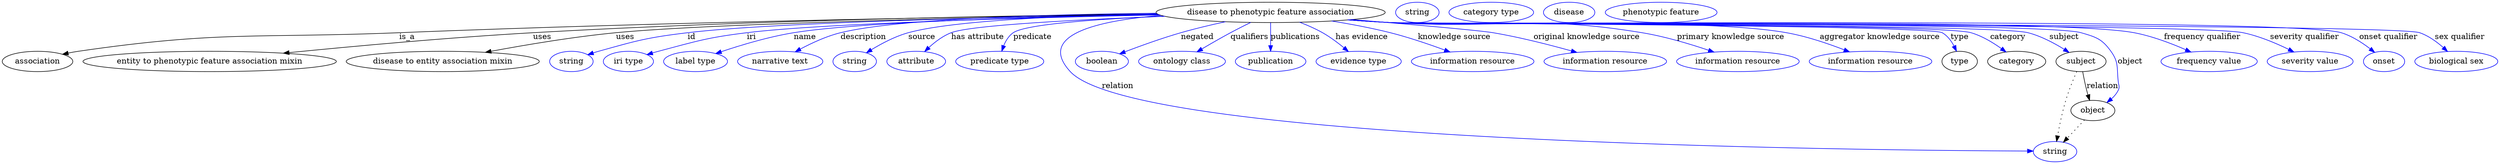 digraph {
	graph [bb="0,0,4417.8,283"];
	node [label="\N"];
	"disease to phenotypic feature association"	[height=0.5,
		label="disease to phenotypic feature association",
		pos="2244.4,265",
		width=5.6328];
	association	[height=0.5,
		pos="62.394,178",
		width=1.7332];
	"disease to phenotypic feature association" -> association	[label=is_a,
		lp="717.39,221.5",
		pos="e,106.71,190.74 2044.8,261.71 1751,257.83 1184.7,248.42 703.39,229 450.29,218.79 385.05,232.58 134.39,196 128.61,195.16 122.61,194.08 \
116.66,192.87"];
	"entity to phenotypic feature association mixin"	[height=0.5,
		pos="367.39,178",
		width=6.2286];
	"disease to phenotypic feature association" -> "entity to phenotypic feature association mixin"	[label=uses,
		lp="956.89,221.5",
		pos="e,498.09,192.66 2043.7,262.36 1787.6,259.41 1330.7,251.25 940.39,229 792.66,220.58 623.97,205.15 508.09,193.66"];
	"disease to entity association mixin"	[height=0.5,
		pos="780.39,178",
		width=4.7482];
	"disease to phenotypic feature association" -> "disease to entity association mixin"	[label=uses,
		lp="1102.9,221.5",
		pos="e,855.8,194.17 2046.2,261.16 1765.5,256.61 1266.5,246.36 1086.4,229 1011.4,221.77 926.95,207.5 865.79,196.05"];
	id	[color=blue,
		height=0.5,
		label=string,
		pos="1007.4,178",
		width=1.0652];
	"disease to phenotypic feature association" -> id	[color=blue,
		label=id,
		lp="1220.4,221.5",
		pos="e,1036.4,189.97 2045.7,261.32 1792.4,257.19 1368.8,247.72 1213.4,229 1142.2,220.42 1124.5,215.35 1055.4,196 1052.3,195.13 1049.1,\
194.16 1045.9,193.14",
		style=solid];
	iri	[color=blue,
		height=0.5,
		label="iri type",
		pos="1108.4,178",
		width=1.2277];
	"disease to phenotypic feature association" -> iri	[color=blue,
		label=iri,
		lp="1326.4,221.5",
		pos="e,1141.3,190.14 2048.1,260.48 1819,255.69 1454.3,245.73 1318.4,229 1247.6,220.29 1230.3,214.25 1161.4,196 1158,195.11 1154.5,194.13 \
1151.1,193.11",
		style=solid];
	name	[color=blue,
		height=0.5,
		label="label type",
		pos="1227.4,178",
		width=1.5707];
	"disease to phenotypic feature association" -> name	[color=blue,
		label=name,
		lp="1420.4,221.5",
		pos="e,1263.3,192.11 2046,261.26 1836.4,257.38 1519.9,248.46 1400.4,229 1356.3,221.82 1307.5,207.08 1273,195.45",
		style=solid];
	description	[color=blue,
		height=0.5,
		label="narrative text",
		pos="1377.4,178",
		width=2.0943];
	"disease to phenotypic feature association" -> description	[color=blue,
		label=description,
		lp="1523.9,221.5",
		pos="e,1403.7,195.04 2042,263.63 1853,261.67 1585.2,254.28 1483.4,229 1458.6,222.83 1432.6,210.66 1412.5,199.87",
		style=solid];
	source	[color=blue,
		height=0.5,
		label=string,
		pos="1509.4,178",
		width=1.0652];
	"disease to phenotypic feature association" -> source	[color=blue,
		label=source,
		lp="1627.4,221.5",
		pos="e,1529.9,193.32 2043.6,262.44 1887.1,259.47 1683.3,251.26 1603.4,229 1580.3,222.58 1556.6,209.87 1538.7,198.87",
		style=solid];
	"has attribute"	[color=blue,
		height=0.5,
		label=attribute,
		pos="1617.4,178",
		width=1.4443];
	"disease to phenotypic feature association" -> "has attribute"	[color=blue,
		label="has attribute",
		lp="1726.4,221.5",
		pos="e,1632.4,195.69 2057.3,258.04 1906.5,252.3 1714.2,242.5 1679.4,229 1664.7,223.28 1650.7,212.71 1639.8,202.75",
		style=solid];
	predicate	[color=blue,
		height=0.5,
		label="predicate type",
		pos="1765.4,178",
		width=2.1665];
	"disease to phenotypic feature association" -> predicate	[color=blue,
		label=predicate,
		lp="1823.4,221.5",
		pos="e,1769,196.29 2056,258.3 1941,253.3 1811.8,244.35 1789.4,229 1781.4,223.55 1776,214.7 1772.4,205.95",
		style=solid];
	relation	[color=blue,
		height=0.5,
		label=string,
		pos="3634.4,18",
		width=1.0652];
	"disease to phenotypic feature association" -> relation	[color=blue,
		label=relation,
		lp="1974.4,134.5",
		pos="e,3596,19.065 2050.8,259.57 1938.6,250.26 1830.3,225.15 1890.4,160 2008.5,31.928 3315.7,20.165 3585.8,19.103",
		style=solid];
	negated	[color=blue,
		height=0.5,
		label=boolean,
		pos="1946.4,178",
		width=1.2999];
	"disease to phenotypic feature association" -> negated	[color=blue,
		label=negated,
		lp="2114.4,221.5",
		pos="e,1977.5,191.48 2164.2,248.45 2138.8,242.97 2110.8,236.33 2085.4,229 2051.8,219.31 2014.6,205.77 1987.1,195.22",
		style=solid];
	qualifiers	[color=blue,
		height=0.5,
		label="ontology class",
		pos="2087.4,178",
		width=2.1304];
	"disease to phenotypic feature association" -> qualifiers	[color=blue,
		label=qualifiers,
		lp="2206.9,221.5",
		pos="e,2113.9,195.02 2209.1,247.2 2197.6,241.58 2184.9,235.17 2173.4,229 2156.5,219.92 2138,209.3 2122.6,200.19",
		style=solid];
	publications	[color=blue,
		height=0.5,
		label=publication,
		pos="2244.4,178",
		width=1.7332];
	"disease to phenotypic feature association" -> publications	[color=blue,
		label=publications,
		lp="2288.4,221.5",
		pos="e,2244.4,196.18 2244.4,246.8 2244.4,235.16 2244.4,219.55 2244.4,206.24",
		style=solid];
	"has evidence"	[color=blue,
		height=0.5,
		label="evidence type",
		pos="2400.4,178",
		width=2.0943];
	"disease to phenotypic feature association" -> "has evidence"	[color=blue,
		label="has evidence",
		lp="2405.9,221.5",
		pos="e,2382.1,195.69 2295.8,247.56 2309.3,242.39 2323.7,236.13 2336.4,229 2349.7,221.48 2363.3,211.34 2374.5,202.15",
		style=solid];
	"knowledge source"	[color=blue,
		height=0.5,
		label="information resource",
		pos="2602.4,178",
		width=3.015];
	"disease to phenotypic feature association" -> "knowledge source"	[color=blue,
		label="knowledge source",
		lp="2569.9,221.5",
		pos="e,2562.3,194.73 2352.4,249.72 2386,244.34 2422.9,237.43 2456.4,229 2489,220.77 2524.8,208.57 2552.8,198.28",
		style=solid];
	"original knowledge source"	[color=blue,
		height=0.5,
		label="information resource",
		pos="2837.4,178",
		width=3.015];
	"disease to phenotypic feature association" -> "original knowledge source"	[color=blue,
		label="original knowledge source",
		lp="2804.4,221.5",
		pos="e,2787.1,193.96 2388.5,252.3 2490.7,243.83 2613.8,233.15 2638.4,229 2685.7,221.01 2738.2,207.6 2777.5,196.68",
		style=solid];
	"primary knowledge source"	[color=blue,
		height=0.5,
		label="information resource",
		pos="3072.4,178",
		width=3.015];
	"disease to phenotypic feature association" -> "primary knowledge source"	[color=blue,
		label="primary knowledge source",
		lp="3059.4,221.5",
		pos="e,3030.1,194.6 2384.6,251.97 2408.5,250.14 2433.2,248.4 2456.4,247 2654.4,235.07 2706.6,261.23 2902.4,229 2942.9,222.34 2987.3,209.05 \
3020.6,197.85",
		style=solid];
	"aggregator knowledge source"	[color=blue,
		height=0.5,
		label="information resource",
		pos="3307.4,178",
		width=3.015];
	"disease to phenotypic feature association" -> "aggregator knowledge source"	[color=blue,
		label="aggregator knowledge source",
		lp="3323.9,221.5",
		pos="e,3270.2,194.93 2382.6,251.83 2407.2,249.97 2432.5,248.26 2456.4,247 2612.2,238.76 3004.7,256.12 3158.4,229 3193.6,222.78 3231.9,\
209.81 3260.8,198.63",
		style=solid];
	type	[height=0.5,
		pos="3465.4,178",
		width=0.86659];
	"disease to phenotypic feature association" -> type	[color=blue,
		label=type,
		lp="3465.4,221.5",
		pos="e,3459.7,196.14 2381.7,251.75 2406.6,249.88 2432.2,248.19 2456.4,247 2483.5,245.66 3410.8,242.43 3434.4,229 3443.6,223.75 3450.5,\
214.53 3455.3,205.42",
		style=solid];
	category	[height=0.5,
		pos="3566.4,178",
		width=1.4263];
	"disease to phenotypic feature association" -> category	[color=blue,
		label=category,
		lp="3550.9,221.5",
		pos="e,3547.5,194.76 2381.7,251.73 2406.6,249.87 2432.2,248.18 2456.4,247 2513.5,244.21 3430.5,245.09 3485.4,229 3504.9,223.29 3524.3,\
211.54 3539.3,200.86",
		style=solid];
	subject	[height=0.5,
		pos="3680.4,178",
		width=1.2277];
	"disease to phenotypic feature association" -> subject	[color=blue,
		label=subject,
		lp="3650.4,221.5",
		pos="e,3659.2,194.06 2381.4,251.72 2406.4,249.85 2432.1,248.16 2456.4,247 2519.1,243.99 3525.6,244.68 3586.4,229 3609.3,223.1 3632.7,\
210.64 3650.5,199.64",
		style=solid];
	object	[height=0.5,
		pos="3701.4,91",
		width=1.0832];
	"disease to phenotypic feature association" -> object	[color=blue,
		label=object,
		lp="3767.4,178",
		pos="e,3726.3,105.25 2381.4,251.69 2406.4,249.83 2432.1,248.15 2456.4,247 2524.3,243.78 3615.1,248.17 3680.4,229 3707,221.18 3717.2,218.5 \
3733.4,196 3747.8,175.98 3743.5,166.51 3746.4,142 3747.2,135.38 3749.3,132.99 3746.4,127 3743.5,121.17 3739.2,116.02 3734.3,111.6",
		style=solid];
	"frequency qualifier"	[color=blue,
		height=0.5,
		label="frequency value",
		pos="3907.4,178",
		width=2.3651];
	"disease to phenotypic feature association" -> "frequency qualifier"	[color=blue,
		label="frequency qualifier",
		lp="3895.4,221.5",
		pos="e,3875.2,194.69 2381.2,251.69 2406.2,249.82 2432.1,248.14 2456.4,247 2602.7,240.14 3630.5,256.17 3774.4,229 3806.1,223.01 3840.1,\
210.09 3865.8,198.89",
		style=solid];
	"severity qualifier"	[color=blue,
		height=0.5,
		label="severity value",
		pos="4086.4,178",
		width=2.1123];
	"disease to phenotypic feature association" -> "severity qualifier"	[color=blue,
		label="severity qualifier",
		lp="4076.4,221.5",
		pos="e,4057.6,194.83 2380.9,251.68 2406,249.8 2432,248.12 2456.4,247 2540.3,243.14 3885.2,246.08 3967.4,229 3995.7,223.11 4025.8,210.43 \
4048.6,199.31",
		style=solid];
	"onset qualifier"	[color=blue,
		height=0.5,
		label=onset,
		pos="4216.4,178",
		width=1.011];
	"disease to phenotypic feature association" -> "onset qualifier"	[color=blue,
		label="onset qualifier",
		lp="4224.9,221.5",
		pos="e,4199.7,194.3 2380.9,251.65 2406,249.78 2432,248.11 2456.4,247 2549.9,242.76 4051.9,256.61 4141.4,229 4159.8,223.31 4177.9,211.48 \
4191.7,200.77",
		style=solid];
	"sex qualifier"	[color=blue,
		height=0.5,
		label="biological sex",
		pos="4344.4,178",
		width=2.0401];
	"disease to phenotypic feature association" -> "sex qualifier"	[color=blue,
		label="sex qualifier",
		lp="4351.4,221.5",
		pos="e,4329.1,195.73 2380.6,251.66 2405.8,249.78 2431.9,248.1 2456.4,247 2507,244.72 4232.6,245.73 4280.4,229 4295.9,223.59 4310.5,212.79 \
4321.8,202.61",
		style=solid];
	association_type	[color=blue,
		height=0.5,
		label=string,
		pos="2503.4,265",
		width=1.0652];
	association_category	[color=blue,
		height=0.5,
		label="category type",
		pos="2634.4,265",
		width=2.0762];
	subject -> relation	[pos="e,3637.1,36.136 3672.8,160.24 3666.9,146.64 3658.8,126.88 3653.4,109 3647.1,88.265 3642.2,64.241 3638.9,46.231",
		style=dotted];
	subject -> object	[label=relation,
		lp="3718.4,134.5",
		pos="e,3695.7,108.98 3683.4,159.77 3685.2,150.09 3687.6,137.8 3690.4,127 3691.1,124.32 3691.9,121.53 3692.7,118.76"];
	"disease to phenotypic feature association_subject"	[color=blue,
		height=0.5,
		label=disease,
		pos="2772.4,265",
		width=1.2638];
	object -> relation	[pos="e,3649.2,34.713 3686.5,74.243 3677.6,64.775 3666.1,52.56 3656.1,42.024",
		style=dotted];
	"disease to phenotypic feature association_object"	[color=blue,
		height=0.5,
		label="phenotypic feature",
		pos="2934.4,265",
		width=2.7442];
}
